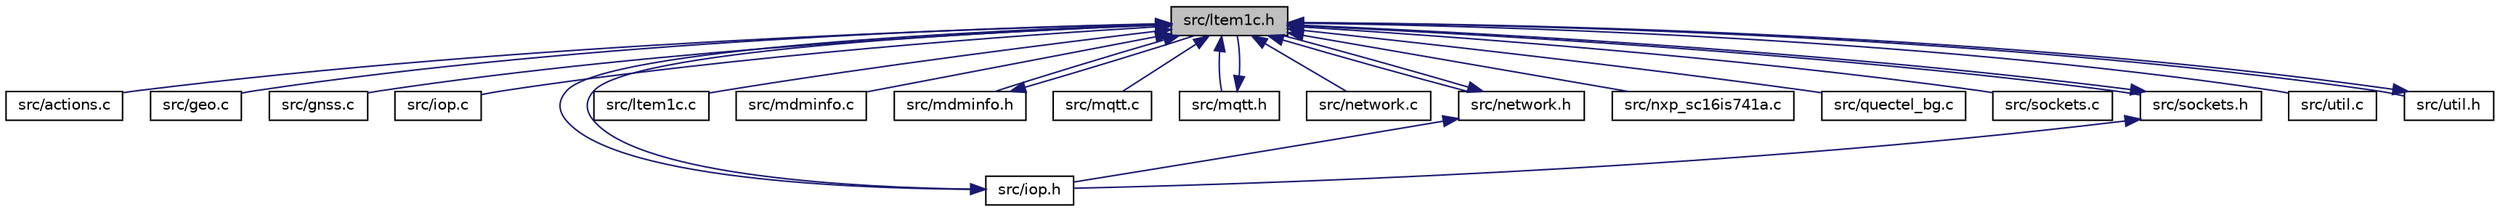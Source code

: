 digraph "src/ltem1c.h"
{
 // LATEX_PDF_SIZE
  edge [fontname="Helvetica",fontsize="10",labelfontname="Helvetica",labelfontsize="10"];
  node [fontname="Helvetica",fontsize="10",shape=record];
  Node1 [label="src/ltem1c.h",height=0.2,width=0.4,color="black", fillcolor="grey75", style="filled", fontcolor="black",tooltip=" "];
  Node1 -> Node2 [dir="back",color="midnightblue",fontsize="10",style="solid"];
  Node2 [label="src/actions.c",height=0.2,width=0.4,color="black", fillcolor="white", style="filled",URL="$actions_8c.html",tooltip=" "];
  Node1 -> Node3 [dir="back",color="midnightblue",fontsize="10",style="solid"];
  Node3 [label="src/geo.c",height=0.2,width=0.4,color="black", fillcolor="white", style="filled",URL="$geo_8c.html",tooltip=" "];
  Node1 -> Node4 [dir="back",color="midnightblue",fontsize="10",style="solid"];
  Node4 [label="src/gnss.c",height=0.2,width=0.4,color="black", fillcolor="white", style="filled",URL="$gnss_8c.html",tooltip=" "];
  Node1 -> Node5 [dir="back",color="midnightblue",fontsize="10",style="solid"];
  Node5 [label="src/iop.c",height=0.2,width=0.4,color="black", fillcolor="white", style="filled",URL="$iop_8c.html",tooltip=" "];
  Node1 -> Node6 [dir="back",color="midnightblue",fontsize="10",style="solid"];
  Node6 [label="src/iop.h",height=0.2,width=0.4,color="black", fillcolor="white", style="filled",URL="$iop_8h.html",tooltip=" "];
  Node6 -> Node1 [dir="back",color="midnightblue",fontsize="10",style="solid"];
  Node1 -> Node7 [dir="back",color="midnightblue",fontsize="10",style="solid"];
  Node7 [label="src/ltem1c.c",height=0.2,width=0.4,color="black", fillcolor="white", style="filled",URL="$ltem1c_8c.html",tooltip=" "];
  Node1 -> Node8 [dir="back",color="midnightblue",fontsize="10",style="solid"];
  Node8 [label="src/mdminfo.c",height=0.2,width=0.4,color="black", fillcolor="white", style="filled",URL="$mdminfo_8c.html",tooltip=" "];
  Node1 -> Node9 [dir="back",color="midnightblue",fontsize="10",style="solid"];
  Node9 [label="src/mdminfo.h",height=0.2,width=0.4,color="black", fillcolor="white", style="filled",URL="$mdminfo_8h.html",tooltip=" "];
  Node9 -> Node1 [dir="back",color="midnightblue",fontsize="10",style="solid"];
  Node1 -> Node10 [dir="back",color="midnightblue",fontsize="10",style="solid"];
  Node10 [label="src/mqtt.c",height=0.2,width=0.4,color="black", fillcolor="white", style="filled",URL="$mqtt_8c.html",tooltip=" "];
  Node1 -> Node11 [dir="back",color="midnightblue",fontsize="10",style="solid"];
  Node11 [label="src/mqtt.h",height=0.2,width=0.4,color="black", fillcolor="white", style="filled",URL="$mqtt_8h.html",tooltip=" "];
  Node11 -> Node1 [dir="back",color="midnightblue",fontsize="10",style="solid"];
  Node1 -> Node12 [dir="back",color="midnightblue",fontsize="10",style="solid"];
  Node12 [label="src/network.c",height=0.2,width=0.4,color="black", fillcolor="white", style="filled",URL="$network_8c.html",tooltip=" "];
  Node1 -> Node13 [dir="back",color="midnightblue",fontsize="10",style="solid"];
  Node13 [label="src/network.h",height=0.2,width=0.4,color="black", fillcolor="white", style="filled",URL="$network_8h.html",tooltip=" "];
  Node13 -> Node6 [dir="back",color="midnightblue",fontsize="10",style="solid"];
  Node13 -> Node1 [dir="back",color="midnightblue",fontsize="10",style="solid"];
  Node1 -> Node14 [dir="back",color="midnightblue",fontsize="10",style="solid"];
  Node14 [label="src/nxp_sc16is741a.c",height=0.2,width=0.4,color="black", fillcolor="white", style="filled",URL="$nxp__sc16is741a_8c.html",tooltip=" "];
  Node1 -> Node15 [dir="back",color="midnightblue",fontsize="10",style="solid"];
  Node15 [label="src/quectel_bg.c",height=0.2,width=0.4,color="black", fillcolor="white", style="filled",URL="$quectel__bg_8c.html",tooltip=" "];
  Node1 -> Node16 [dir="back",color="midnightblue",fontsize="10",style="solid"];
  Node16 [label="src/sockets.c",height=0.2,width=0.4,color="black", fillcolor="white", style="filled",URL="$sockets_8c.html",tooltip=" "];
  Node1 -> Node17 [dir="back",color="midnightblue",fontsize="10",style="solid"];
  Node17 [label="src/sockets.h",height=0.2,width=0.4,color="black", fillcolor="white", style="filled",URL="$sockets_8h.html",tooltip=" "];
  Node17 -> Node6 [dir="back",color="midnightblue",fontsize="10",style="solid"];
  Node17 -> Node1 [dir="back",color="midnightblue",fontsize="10",style="solid"];
  Node1 -> Node18 [dir="back",color="midnightblue",fontsize="10",style="solid"];
  Node18 [label="src/util.c",height=0.2,width=0.4,color="black", fillcolor="white", style="filled",URL="$util_8c.html",tooltip=" "];
  Node1 -> Node19 [dir="back",color="midnightblue",fontsize="10",style="solid"];
  Node19 [label="src/util.h",height=0.2,width=0.4,color="black", fillcolor="white", style="filled",URL="$util_8h.html",tooltip=" "];
  Node19 -> Node1 [dir="back",color="midnightblue",fontsize="10",style="solid"];
}
